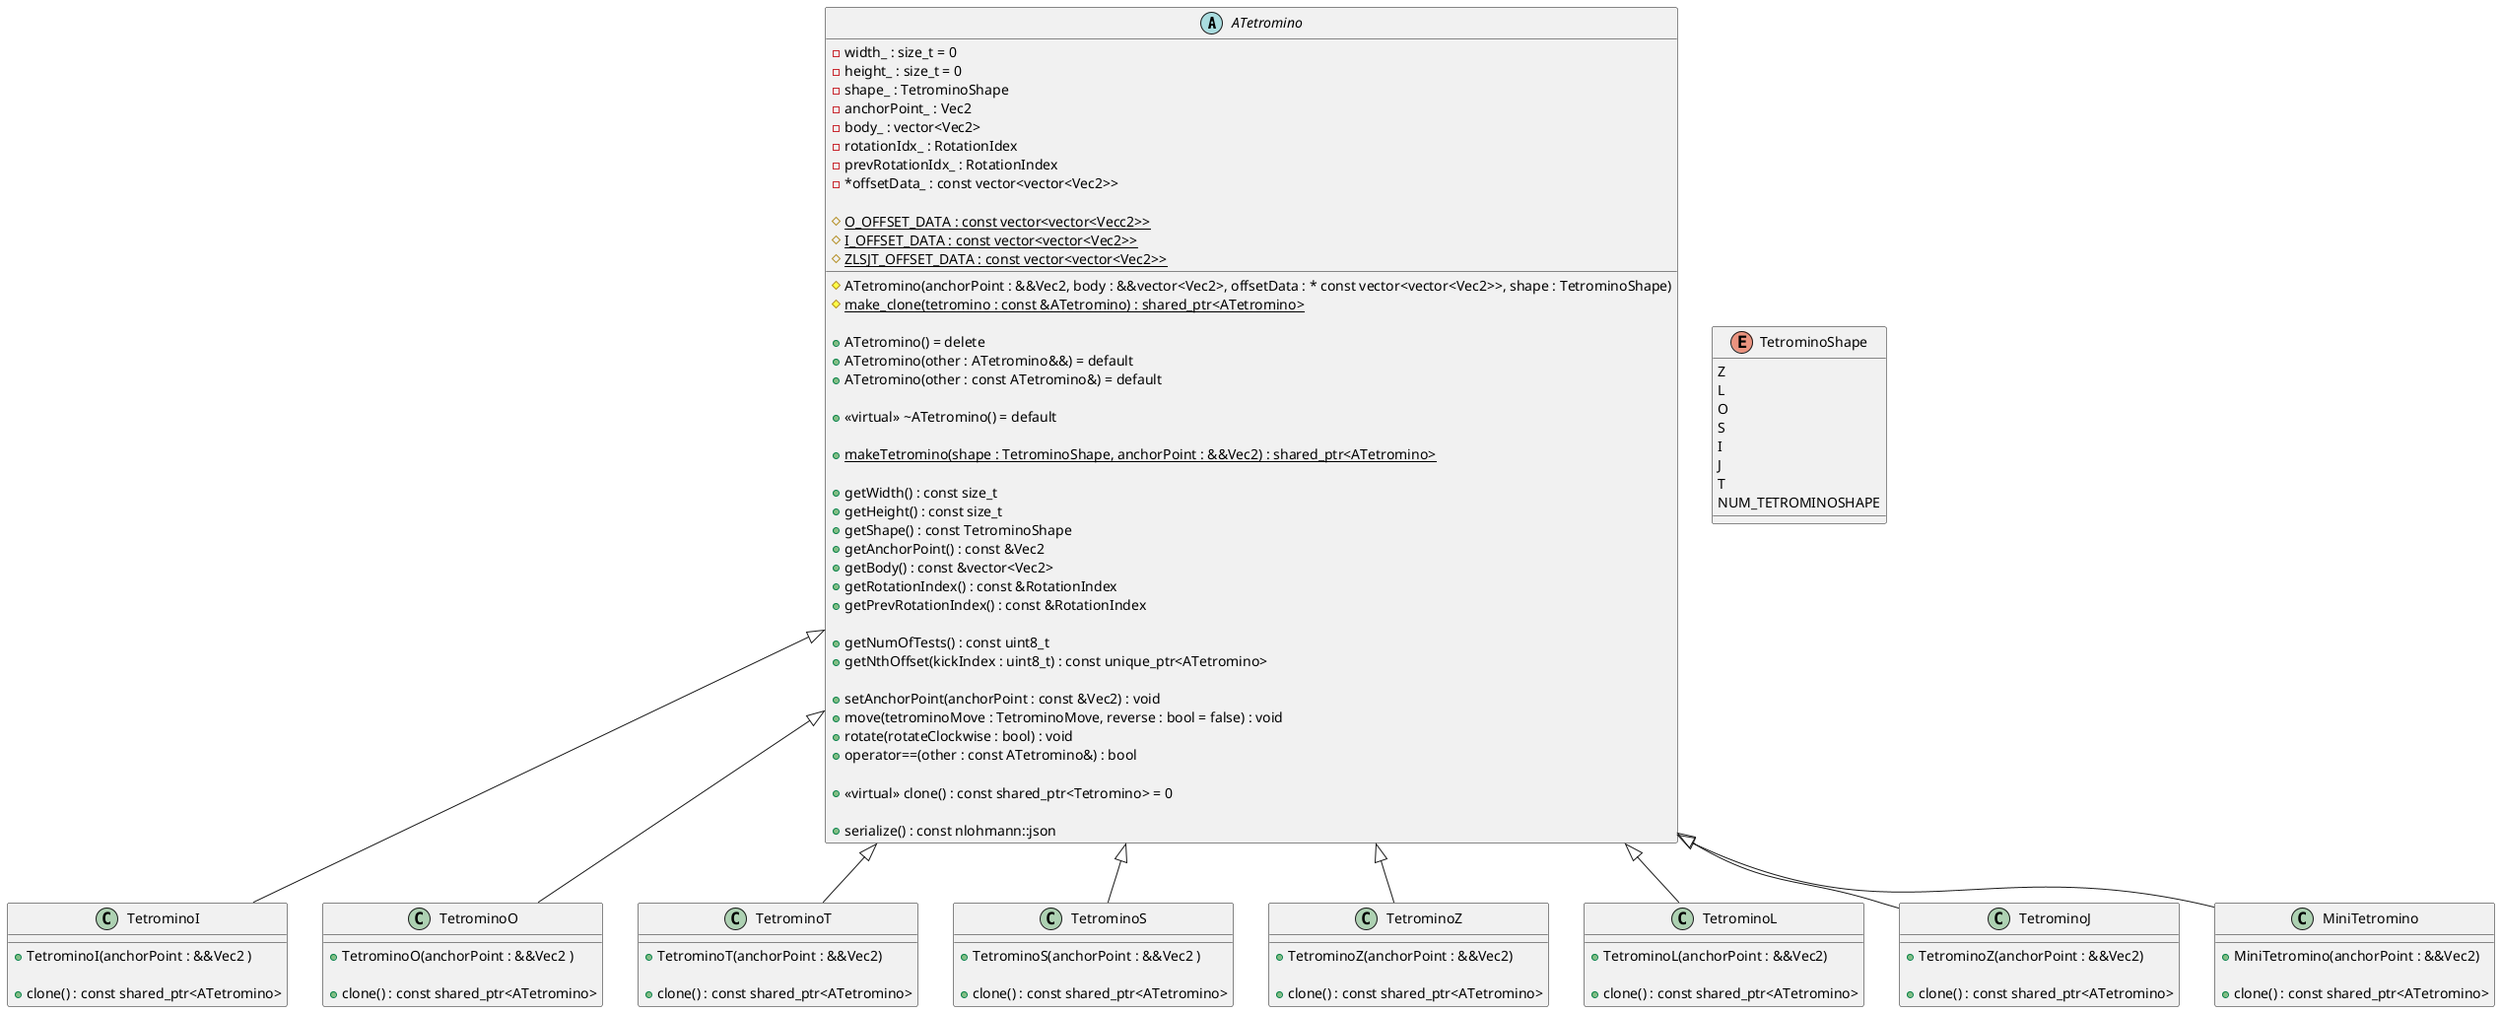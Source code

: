 @startuml (id=ATetromino)

' skinparam class {
    '     BackgroundColor AntiqueWhite
    '}


abstract class ATetromino {
    - width_ : size_t = 0
    - height_ : size_t = 0
    - shape_ : TetrominoShape
    - anchorPoint_ : Vec2
    - body_ : vector<Vec2>
    '----SRS----'
    -rotationIdx_ : RotationIdex
    -prevRotationIdx_ : RotationIndex
    -*offsetData_ : const vector<vector<Vec2>>

    '----kick data----'
    # {static} O_OFFSET_DATA : const vector<vector<Vecc2>>
    # {static} I_OFFSET_DATA : const vector<vector<Vec2>>
    # {static} ZLSJT_OFFSET_DATA : const vector<vector<Vec2>>


    # ATetromino(anchorPoint : &&Vec2, body : &&vector<Vec2>, offsetData : * const vector<vector<Vec2>>, shape : TetrominoShape)
    # {static} make_clone(tetromino : const &ATetromino) : shared_ptr<ATetromino>

    + ATetromino() = delete
    + ATetromino(other : ATetromino&&) = default
    + ATetromino(other : const ATetromino&) = default

    '----Destructor----'
    + <<virtual>> ~ATetromino() = default

    '----Factory----'
    + {static} makeTetromino(shape : TetrominoShape, anchorPoint : &&Vec2) : shared_ptr<ATetromino>

    '----Getters----'
    + getWidth() : const size_t
    + getHeight() : const size_t
    + getShape() : const TetrominoShape
    + getAnchorPoint() : const &Vec2   
    + getBody() : const &vector<Vec2>
    + getRotationIndex() : const &RotationIndex
    + getPrevRotationIndex() : const &RotationIndex

    + getNumOfTests() : const uint8_t
    + getNthOffset(kickIndex : uint8_t) : const unique_ptr<ATetromino>

    '----Setters----'
    + setAnchorPoint(anchorPoint : const &Vec2) : void
    + move(tetrominoMove : TetrominoMove, reverse : bool = false) : void
    + rotate(rotateClockwise : bool) : void

    '----Action----'

    '----Comparisons----'
    + operator==(other : const ATetromino&) : bool

    + <<virtual>> clone() : const shared_ptr<Tetromino> = 0

    + serialize() : const nlohmann::json
    
}


enum TetrominoShape {
    Z
    L
    O
    S
    I
    J
    T
    NUM_TETROMINOSHAPE
}

class TetrominoI extends ATetromino {

    +TetrominoI(anchorPoint : &&Vec2 )

    + clone() : const shared_ptr<ATetromino>
}
class TetrominoO extends ATetromino {

    +TetrominoO(anchorPoint : &&Vec2 )

    + clone() : const shared_ptr<ATetromino>

}
class TetrominoT extends ATetromino {

    +TetrominoT(anchorPoint : &&Vec2)

    + clone() : const shared_ptr<ATetromino>
}

class TetrominoS extends ATetromino {

    +TetrominoS(anchorPoint : &&Vec2 )

    + clone() : const shared_ptr<ATetromino>
}

class TetrominoZ extends ATetromino {

    +TetrominoZ(anchorPoint : &&Vec2)

    + clone() : const shared_ptr<ATetromino>
}

class TetrominoL extends ATetromino {

    +TetrominoL(anchorPoint : &&Vec2)

    + clone() : const shared_ptr<ATetromino>
}

class TetrominoJ extends ATetromino {

    +TetrominoZ(anchorPoint : &&Vec2)

    + clone() : const shared_ptr<ATetromino>
}

class MiniTetromino extends ATetromino {
    + MiniTetromino(anchorPoint : &&Vec2)

    + clone() : const shared_ptr<ATetromino>
}

@enduml